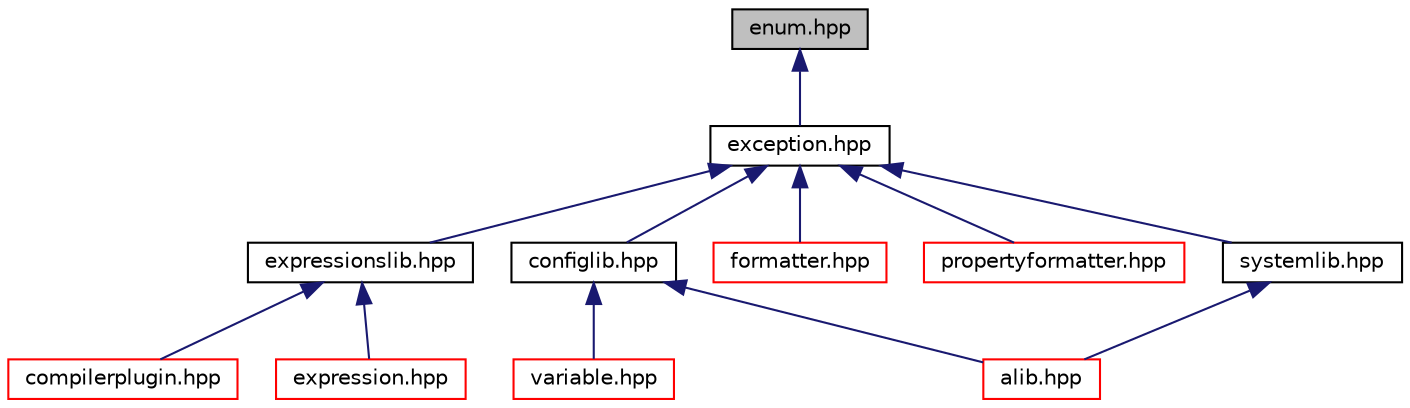 digraph "enum.hpp"
{
  edge [fontname="Helvetica",fontsize="10",labelfontname="Helvetica",labelfontsize="10"];
  node [fontname="Helvetica",fontsize="10",shape=record];
  Node2 [label="enum.hpp",height=0.2,width=0.4,color="black", fillcolor="grey75", style="filled", fontcolor="black"];
  Node2 -> Node3 [dir="back",color="midnightblue",fontsize="10",style="solid",fontname="Helvetica"];
  Node3 [label="exception.hpp",height=0.2,width=0.4,color="black", fillcolor="white", style="filled",URL="$exception_8hpp.html"];
  Node3 -> Node4 [dir="back",color="midnightblue",fontsize="10",style="solid",fontname="Helvetica"];
  Node4 [label="configlib.hpp",height=0.2,width=0.4,color="black", fillcolor="white", style="filled",URL="$configlib_8hpp.html"];
  Node4 -> Node5 [dir="back",color="midnightblue",fontsize="10",style="solid",fontname="Helvetica"];
  Node5 [label="alib.hpp",height=0.2,width=0.4,color="red", fillcolor="white", style="filled",URL="$alib_8hpp.html"];
  Node4 -> Node49 [dir="back",color="midnightblue",fontsize="10",style="solid",fontname="Helvetica"];
  Node49 [label="variable.hpp",height=0.2,width=0.4,color="red", fillcolor="white", style="filled",URL="$variable_8hpp.html"];
  Node3 -> Node54 [dir="back",color="midnightblue",fontsize="10",style="solid",fontname="Helvetica"];
  Node54 [label="expressionslib.hpp",height=0.2,width=0.4,color="black", fillcolor="white", style="filled",URL="$expressionslib_8hpp.html"];
  Node54 -> Node55 [dir="back",color="midnightblue",fontsize="10",style="solid",fontname="Helvetica"];
  Node55 [label="expression.hpp",height=0.2,width=0.4,color="red", fillcolor="white", style="filled",URL="$expression_8hpp_source.html"];
  Node54 -> Node29 [dir="back",color="midnightblue",fontsize="10",style="solid",fontname="Helvetica"];
  Node29 [label="compilerplugin.hpp",height=0.2,width=0.4,color="red", fillcolor="white", style="filled",URL="$compilerplugin_8hpp_source.html"];
  Node3 -> Node37 [dir="back",color="midnightblue",fontsize="10",style="solid",fontname="Helvetica"];
  Node37 [label="formatter.hpp",height=0.2,width=0.4,color="red", fillcolor="white", style="filled",URL="$formatter_8hpp.html"];
  Node3 -> Node45 [dir="back",color="midnightblue",fontsize="10",style="solid",fontname="Helvetica"];
  Node45 [label="propertyformatter.hpp",height=0.2,width=0.4,color="red", fillcolor="white", style="filled",URL="$propertyformatter_8hpp_source.html"];
  Node3 -> Node56 [dir="back",color="midnightblue",fontsize="10",style="solid",fontname="Helvetica"];
  Node56 [label="systemlib.hpp",height=0.2,width=0.4,color="black", fillcolor="white", style="filled",URL="$systemlib_8hpp.html"];
  Node56 -> Node5 [dir="back",color="midnightblue",fontsize="10",style="solid",fontname="Helvetica"];
}
